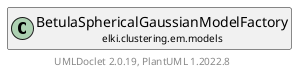 @startuml
    remove .*\.(Instance|Par|Parameterizer|Factory)$
    set namespaceSeparator none
    hide empty fields
    hide empty methods

    class "<size:14>BetulaSphericalGaussianModelFactory.Par\n<size:10>elki.clustering.em.models" as elki.clustering.em.models.BetulaSphericalGaussianModelFactory.Par [[BetulaSphericalGaussianModelFactory.Par.html]] {
        #initializer: AbstractCFKMeansInitialization
        +configure(Parameterization): void
        +make(): BetulaSphericalGaussianModelFactory
    }

    interface "<size:14>Parameterizer\n<size:10>elki.utilities.optionhandling" as elki.utilities.optionhandling.Parameterizer [[../../../utilities/optionhandling/Parameterizer.html]] {
        {abstract} +make(): Object
    }
    class "<size:14>BetulaSphericalGaussianModelFactory\n<size:10>elki.clustering.em.models" as elki.clustering.em.models.BetulaSphericalGaussianModelFactory [[BetulaSphericalGaussianModelFactory.html]]

    elki.utilities.optionhandling.Parameterizer <|.. elki.clustering.em.models.BetulaSphericalGaussianModelFactory.Par
    elki.clustering.em.models.BetulaSphericalGaussianModelFactory +-- elki.clustering.em.models.BetulaSphericalGaussianModelFactory.Par

    center footer UMLDoclet 2.0.19, PlantUML 1.2022.8
@enduml
